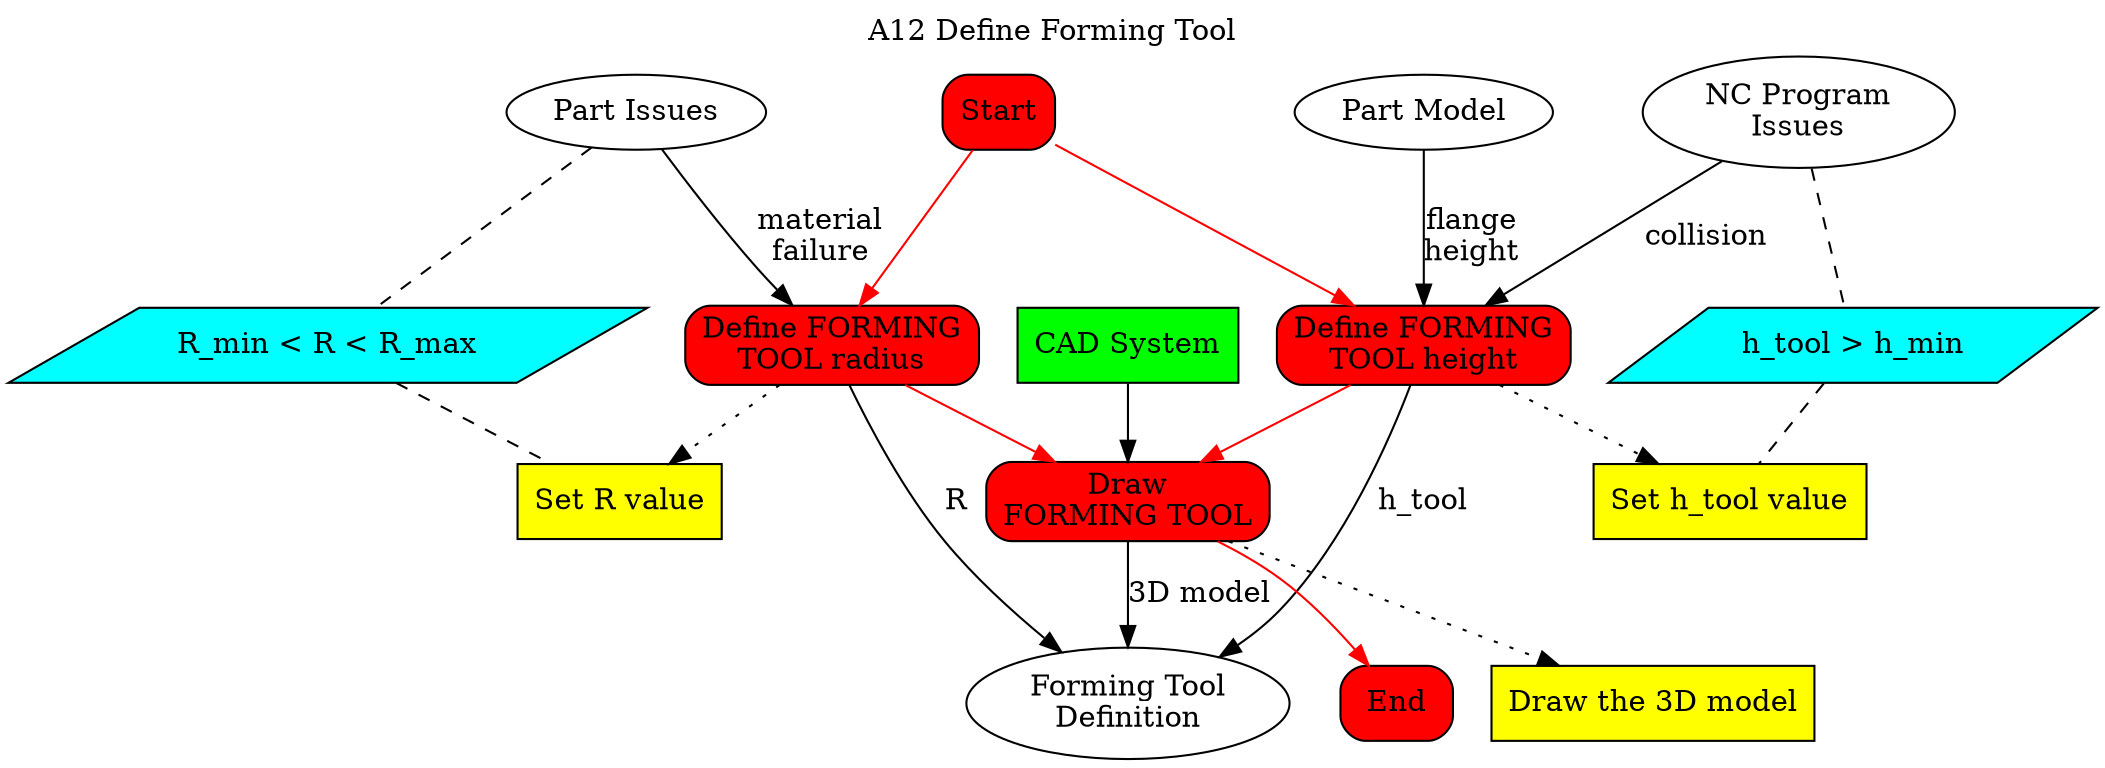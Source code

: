 digraph behaviourmodel {


# activity title
labelloc="t"
label="A12 Define Forming Tool"

# inputs and outputs
node [shape=ellipse, style=filled, fillcolor=white, color=black]
part [label="Part Model"]
issues [label="Part Issues"]
nc_issues [label="NC Program\nIssues"]
tool [label="Forming Tool\nDefinition"]

# mechanisms
node [shape=box, style=filled, fillcolor=green, color=black]
cad [label="CAD System"]

# tasks definition
node [shape=box, style="filled, rounded", fillcolor=red, color=black]
Start
t1 [label="Define FORMING\nTOOL radius"]
t2 [label="Define FORMING\nTOOL height"]
t3 [label="Draw\nFORMING TOOL"]
End

# rules
node [shape=box, style=filled, fillcolor=yellow, color=black]
r1 [label="Set R value"]
r2 [label="Set h_tool value"]
r3 [label="Draw the 3D model"]

# attaching rules
edge [dir=forward, color=black, fontcolor=black, style=dotted]
t1 -> r1
t2 -> r2
t3 -> r3

# task sequence
edge [dir=forward, color=red, style=solid]
Start -> {t1 t2} -> t3 -> End

# attaching mechanisms
edge [dir=forward, color=black]
cad -> t3

# attaching inputs and outputs
edge [dir=forward, color=black, style=solid]
part -> t2 [label="flange\nheight"]
issues -> t1 [label="material\nfailure"]
nc_issues -> t2 [label="collision"]
t1 -> tool [label="R"]
t2 -> tool [label="h_tool"]
t3 -> tool [label="3D model"]

# constraints
node [shape=parallelogram, style=filled, fillcolor=cyan, color=black]
radius [label="R_min < R < R_max"]
height [label="h_tool > h_min"]

# attaching constraints
edge [dir=none, color=black, style=dashed]
issues -> radius -> r1
nc_issues -> height -> r2

}

